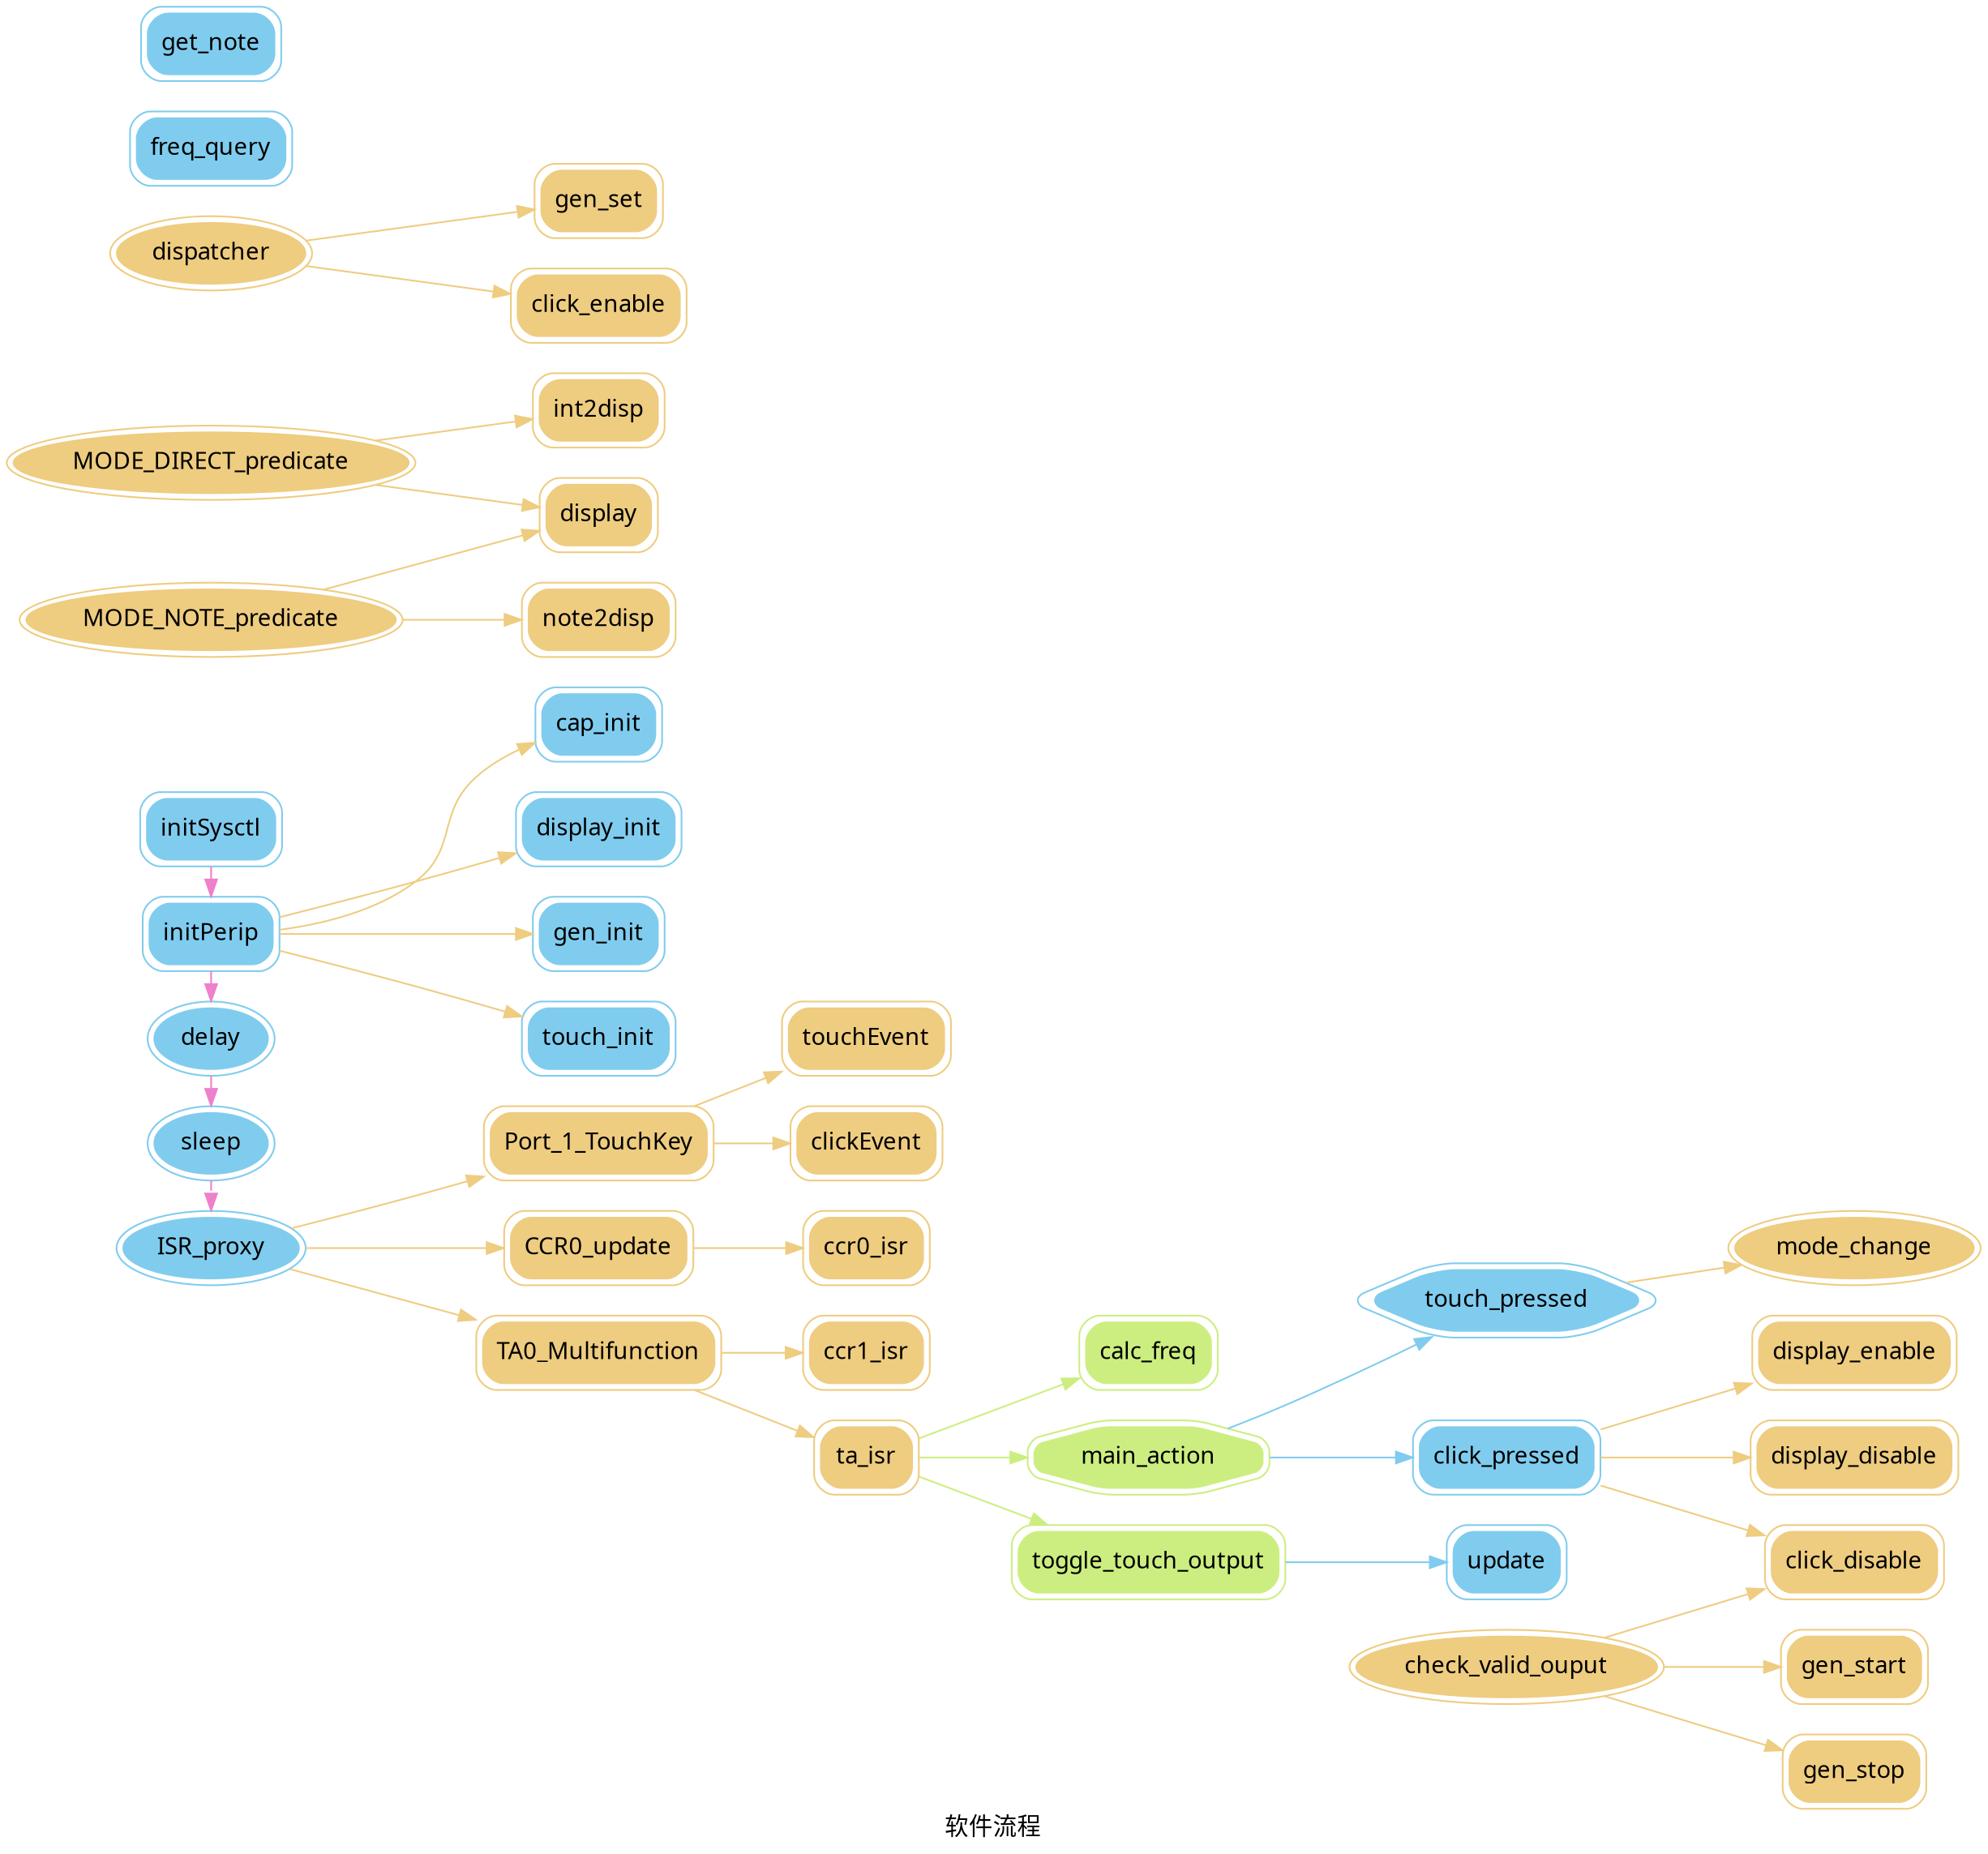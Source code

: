 digraph G {
node [peripheries=2 style="filled,rounded" fontname="Vera Sans YuanTi Mono" color="#eecc80"];
rankdir=LR;
label="软件流程"


subgraph flow_main {
rank = same;
node [color="#80ccee"];
edge [color="#ee80cc"];
initSysctl -> initPerip;
initPerip -> delay;
delay -> sleep;
sleep -> ISR_proxy[ style="dashed"];
}



edge [color="#eecc80"];
ISR_proxy -> {  Port_1_TouchKey CCR0_update TA0_Multifunction   }

CCR0_update [shape=box];
node [color="#eecc80" shape=ellipse];edge [color="#eecc80"];
CCR0_update->ccr0_isr
Port_1_TouchKey [shape=box];
node [color="#eecc80" shape=ellipse];edge [color="#eecc80"];
Port_1_TouchKey->touchEvent

node [color="#eecc80" shape=ellipse];edge [color="#eecc80"];
Port_1_TouchKey->clickEvent
TA0_Multifunction [shape=box];
node [color="#eecc80" shape=ellipse];edge [color="#eecc80"];
TA0_Multifunction->ccr1_isr
node [color="#eecc80" shape=ellipse];edge [color="#eecc80"];
TA0_Multifunction->ta_isr
node [color="#ccee80" shape=octagon];edge [color="#ccee80"];
ta_isr->calc_freq
node [color="#ccee80" shape=octagon];edge [color="#ccee80"];
ta_isr->main_action
node [color="#80ccee" shape=hexagon];edge [color="#80ccee"];
main_action->touch_pressed
node [color="#eecc80" shape=ellipse];edge [color="#eecc80"];
touch_pressed->mode_change
node [color="#80ccee" shape=hexagon];edge [color="#80ccee"];
main_action->click_pressed
node [color="#eecc80" shape=ellipse];edge [color="#eecc80"];
click_pressed->click_disable
node [color="#eecc80" shape=ellipse];edge [color="#eecc80"];
check_valid_ouput->click_disable
node [color="#eecc80" shape=ellipse];edge [color="#eecc80"];
click_pressed->display_enable
node [color="#eecc80" shape=ellipse];edge [color="#eecc80"];
click_pressed->display_disable
node [color="#eecc80" shape=ellipse];edge [color="#eecc80"];
MODE_DIRECT_predicate->display
node [color="#eecc80" shape=ellipse];edge [color="#eecc80"];
MODE_NOTE_predicate->display
node [color="#eecc80" shape=ellipse];edge [color="#eecc80"];
MODE_DIRECT_predicate->int2disp
node [color="#eecc80" shape=ellipse];edge [color="#eecc80"];
MODE_NOTE_predicate->note2disp

node [color="#eecc80" shape=ellipse];edge [color="#eecc80"];
check_valid_ouput->gen_start
node [color="#eecc80" shape=ellipse];edge [color="#eecc80"];
check_valid_ouput->gen_stop
node [color="#eecc80" shape=ellipse];edge [color="#eecc80"];
dispatcher->gen_set
node [color="#eecc80" shape=ellipse];edge [color="#eecc80"];
dispatcher->click_enable
node [color="#ccee80" shape=octagon];edge [color="#ccee80"];
ta_isr->toggle_touch_output
node [color="#80ccee" shape=hexagon];edge [color="#80ccee"];
toggle_touch_output->update

calc_freq [shape=box];
cap_init [shape=box];
ccr0_isr [shape=box];
ccr1_isr [shape=box];
clickEvent [shape=box];
click_disable [shape=box];
click_enable [shape=box];
click_pressed [shape=box];
display [shape=box];
display_disable [shape=box];
display_enable [shape=box];
display_init [shape=box];
freq_query [shape=box];
gen_init [shape=box];
gen_set [shape=box];
gen_start [shape=box];
gen_stop [shape=box];
get_note [shape=box];
initPerip [shape=box];

node [color="#eecc80" shape=ellipse];edge [color="#eecc80"];
initPerip->gen_init
node [color="#eecc80" shape=ellipse];edge [color="#eecc80"];
initPerip->display_init
node [color="#80ccee" shape=ellipse];edge [color="#eecc80"];
initPerip->touch_init
node [color="#eecc80" shape=ellipse];edge [color="#eecc80"];
initPerip->cap_init

initSysctl [shape=box];
int2disp [shape=box];
// main_action [shape=box];
note2disp [shape=box];
ta_isr [shape=box];
toggle_touch_output [shape=box];
touchEvent [shape=box];
touch_init [shape=box];
update [shape=box];

}




